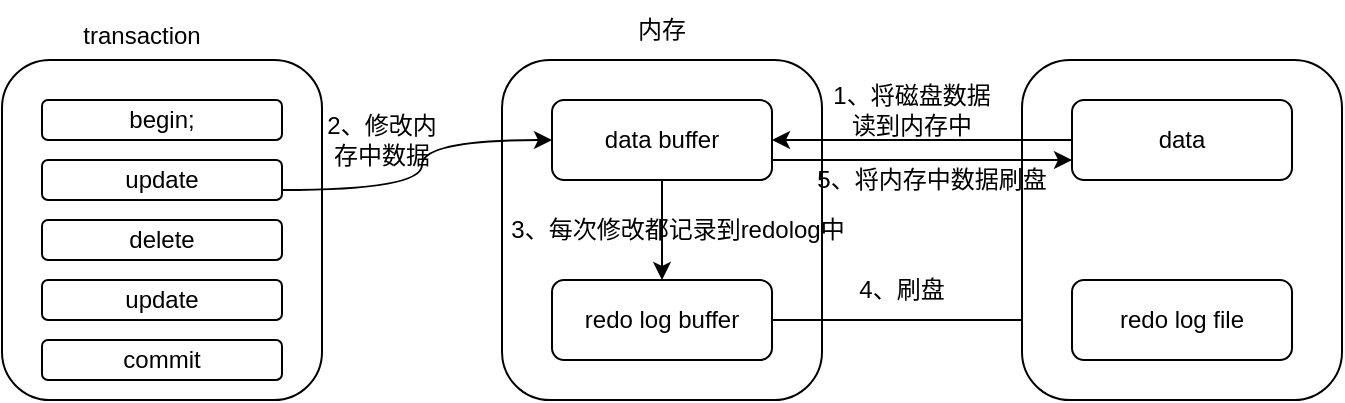 <mxfile version="21.7.2" type="github">
  <diagram name="第 1 页" id="yQ4KO87JT2s5S2anVl1d">
    <mxGraphModel dx="1146" dy="613" grid="1" gridSize="10" guides="1" tooltips="1" connect="1" arrows="1" fold="1" page="1" pageScale="1" pageWidth="827" pageHeight="1169" math="0" shadow="0">
      <root>
        <mxCell id="0" />
        <mxCell id="1" parent="0" />
        <mxCell id="2FhTcSkDvvI_uT3vC874-1" value="" style="rounded=1;whiteSpace=wrap;html=1;" vertex="1" parent="1">
          <mxGeometry x="120" y="160" width="160" height="170" as="geometry" />
        </mxCell>
        <mxCell id="2FhTcSkDvvI_uT3vC874-2" value="&lt;div&gt;transaction&lt;/div&gt;&lt;div&gt;&lt;br&gt;&lt;/div&gt;" style="text;html=1;strokeColor=none;fillColor=none;align=center;verticalAlign=middle;whiteSpace=wrap;rounded=0;" vertex="1" parent="1">
          <mxGeometry x="150" y="140" width="80" height="30" as="geometry" />
        </mxCell>
        <mxCell id="2FhTcSkDvvI_uT3vC874-3" value="begin;" style="rounded=1;whiteSpace=wrap;html=1;" vertex="1" parent="1">
          <mxGeometry x="140" y="180" width="120" height="20" as="geometry" />
        </mxCell>
        <mxCell id="2FhTcSkDvvI_uT3vC874-4" value="update" style="rounded=1;whiteSpace=wrap;html=1;" vertex="1" parent="1">
          <mxGeometry x="140" y="210" width="120" height="20" as="geometry" />
        </mxCell>
        <mxCell id="2FhTcSkDvvI_uT3vC874-5" value="delete" style="rounded=1;whiteSpace=wrap;html=1;" vertex="1" parent="1">
          <mxGeometry x="140" y="240" width="120" height="20" as="geometry" />
        </mxCell>
        <mxCell id="2FhTcSkDvvI_uT3vC874-6" value="update" style="rounded=1;whiteSpace=wrap;html=1;" vertex="1" parent="1">
          <mxGeometry x="140" y="270" width="120" height="20" as="geometry" />
        </mxCell>
        <mxCell id="2FhTcSkDvvI_uT3vC874-7" value="commit" style="rounded=1;whiteSpace=wrap;html=1;" vertex="1" parent="1">
          <mxGeometry x="140" y="300" width="120" height="20" as="geometry" />
        </mxCell>
        <mxCell id="2FhTcSkDvvI_uT3vC874-8" value="" style="rounded=1;whiteSpace=wrap;html=1;" vertex="1" parent="1">
          <mxGeometry x="370" y="160" width="160" height="170" as="geometry" />
        </mxCell>
        <mxCell id="2FhTcSkDvvI_uT3vC874-9" value="内存" style="text;html=1;strokeColor=none;fillColor=none;align=center;verticalAlign=middle;whiteSpace=wrap;rounded=0;" vertex="1" parent="1">
          <mxGeometry x="420" y="130" width="60" height="30" as="geometry" />
        </mxCell>
        <mxCell id="2FhTcSkDvvI_uT3vC874-19" style="edgeStyle=orthogonalEdgeStyle;rounded=0;orthogonalLoop=1;jettySize=auto;html=1;exitX=0.5;exitY=1;exitDx=0;exitDy=0;" edge="1" parent="1" source="2FhTcSkDvvI_uT3vC874-10" target="2FhTcSkDvvI_uT3vC874-11">
          <mxGeometry relative="1" as="geometry" />
        </mxCell>
        <mxCell id="2FhTcSkDvvI_uT3vC874-10" value="data buffer" style="rounded=1;whiteSpace=wrap;html=1;" vertex="1" parent="1">
          <mxGeometry x="395" y="180" width="110" height="40" as="geometry" />
        </mxCell>
        <mxCell id="2FhTcSkDvvI_uT3vC874-21" style="edgeStyle=orthogonalEdgeStyle;rounded=0;orthogonalLoop=1;jettySize=auto;html=1;exitX=1;exitY=0.5;exitDx=0;exitDy=0;entryX=0;entryY=0.5;entryDx=0;entryDy=0;" edge="1" parent="1" source="2FhTcSkDvvI_uT3vC874-11" target="2FhTcSkDvvI_uT3vC874-14">
          <mxGeometry relative="1" as="geometry" />
        </mxCell>
        <mxCell id="2FhTcSkDvvI_uT3vC874-11" value="redo log buffer" style="rounded=1;whiteSpace=wrap;html=1;" vertex="1" parent="1">
          <mxGeometry x="395" y="270" width="110" height="40" as="geometry" />
        </mxCell>
        <mxCell id="2FhTcSkDvvI_uT3vC874-12" value="" style="rounded=1;whiteSpace=wrap;html=1;" vertex="1" parent="1">
          <mxGeometry x="630" y="160" width="160" height="170" as="geometry" />
        </mxCell>
        <mxCell id="2FhTcSkDvvI_uT3vC874-15" style="edgeStyle=orthogonalEdgeStyle;rounded=0;orthogonalLoop=1;jettySize=auto;html=1;exitX=0;exitY=0.5;exitDx=0;exitDy=0;entryX=1;entryY=0.5;entryDx=0;entryDy=0;" edge="1" parent="1" source="2FhTcSkDvvI_uT3vC874-13" target="2FhTcSkDvvI_uT3vC874-10">
          <mxGeometry relative="1" as="geometry" />
        </mxCell>
        <mxCell id="2FhTcSkDvvI_uT3vC874-13" value="data" style="rounded=1;whiteSpace=wrap;html=1;" vertex="1" parent="1">
          <mxGeometry x="655" y="180" width="110" height="40" as="geometry" />
        </mxCell>
        <mxCell id="2FhTcSkDvvI_uT3vC874-14" value="redo log file" style="rounded=1;whiteSpace=wrap;html=1;" vertex="1" parent="1">
          <mxGeometry x="655" y="270" width="110" height="40" as="geometry" />
        </mxCell>
        <mxCell id="2FhTcSkDvvI_uT3vC874-16" value="1、将磁盘数据读到内存中" style="text;html=1;strokeColor=none;fillColor=none;align=center;verticalAlign=middle;whiteSpace=wrap;rounded=0;" vertex="1" parent="1">
          <mxGeometry x="530" y="170" width="90" height="30" as="geometry" />
        </mxCell>
        <mxCell id="2FhTcSkDvvI_uT3vC874-17" style="edgeStyle=orthogonalEdgeStyle;rounded=0;orthogonalLoop=1;jettySize=auto;html=1;exitX=1;exitY=0.75;exitDx=0;exitDy=0;entryX=0;entryY=0.5;entryDx=0;entryDy=0;curved=1;" edge="1" parent="1" source="2FhTcSkDvvI_uT3vC874-4" target="2FhTcSkDvvI_uT3vC874-10">
          <mxGeometry relative="1" as="geometry">
            <Array as="points">
              <mxPoint x="330" y="225" />
              <mxPoint x="330" y="200" />
            </Array>
          </mxGeometry>
        </mxCell>
        <mxCell id="2FhTcSkDvvI_uT3vC874-18" value="2、修改内存中数据" style="text;html=1;strokeColor=none;fillColor=none;align=center;verticalAlign=middle;whiteSpace=wrap;rounded=0;" vertex="1" parent="1">
          <mxGeometry x="280" y="185" width="60" height="30" as="geometry" />
        </mxCell>
        <mxCell id="2FhTcSkDvvI_uT3vC874-20" value="3、每次修改都记录到redolog中" style="text;html=1;strokeColor=none;fillColor=none;align=center;verticalAlign=middle;whiteSpace=wrap;rounded=0;" vertex="1" parent="1">
          <mxGeometry x="370" y="230" width="176" height="30" as="geometry" />
        </mxCell>
        <mxCell id="2FhTcSkDvvI_uT3vC874-22" value="4、刷盘" style="text;html=1;strokeColor=none;fillColor=none;align=center;verticalAlign=middle;whiteSpace=wrap;rounded=0;" vertex="1" parent="1">
          <mxGeometry x="540" y="260" width="60" height="30" as="geometry" />
        </mxCell>
        <mxCell id="2FhTcSkDvvI_uT3vC874-24" style="edgeStyle=orthogonalEdgeStyle;rounded=0;orthogonalLoop=1;jettySize=auto;html=1;exitX=1;exitY=0.75;exitDx=0;exitDy=0;entryX=0;entryY=0.75;entryDx=0;entryDy=0;" edge="1" parent="1" source="2FhTcSkDvvI_uT3vC874-10" target="2FhTcSkDvvI_uT3vC874-13">
          <mxGeometry relative="1" as="geometry" />
        </mxCell>
        <mxCell id="2FhTcSkDvvI_uT3vC874-25" value="5、将内存中数据刷盘" style="text;html=1;strokeColor=none;fillColor=none;align=center;verticalAlign=middle;whiteSpace=wrap;rounded=0;" vertex="1" parent="1">
          <mxGeometry x="510" y="205" width="150" height="30" as="geometry" />
        </mxCell>
      </root>
    </mxGraphModel>
  </diagram>
</mxfile>

